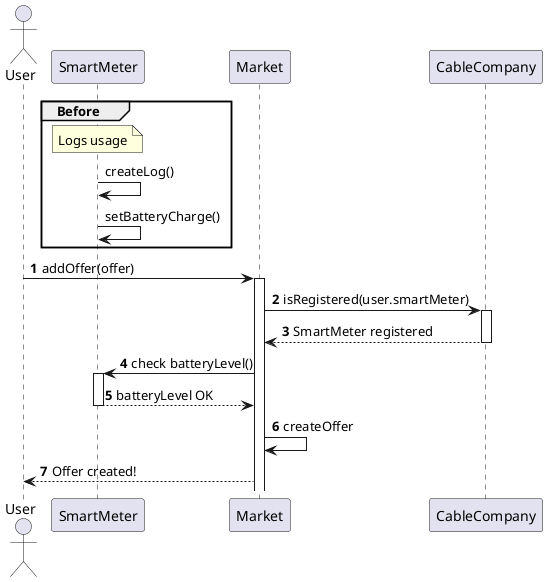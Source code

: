 @startuml AddOffer
actor User
participant SmartMeter
participant Market
participant CableCompany

skinparam responseMessageBelowArrow true

group Before
    note over SmartMeter: Logs usage
    SmartMeter -> SmartMeter: createLog()

    SmartMeter -> SmartMeter: setBatteryCharge()
end group

autonumber
User -> Market ++: addOffer(offer)

Market -> CableCompany ++: isRegistered(user.smartMeter)
CableCompany --> Market --: SmartMeter registered

Market -> SmartMeter ++: check batteryLevel()
SmartMeter --> Market --: batteryLevel OK

Market -> Market: createOffer

Market --> User: Offer created!
@enduml
